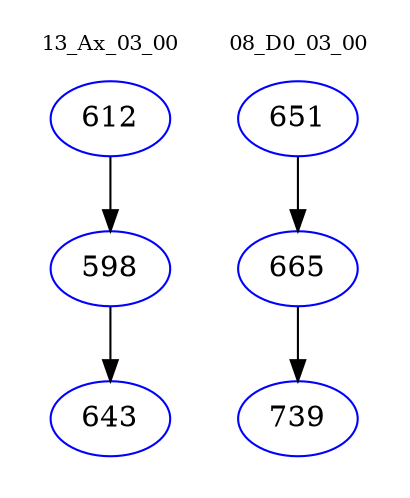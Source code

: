 digraph{
subgraph cluster_0 {
color = white
label = "13_Ax_03_00";
fontsize=10;
T0_612 [label="612", color="blue"]
T0_612 -> T0_598 [color="black"]
T0_598 [label="598", color="blue"]
T0_598 -> T0_643 [color="black"]
T0_643 [label="643", color="blue"]
}
subgraph cluster_1 {
color = white
label = "08_D0_03_00";
fontsize=10;
T1_651 [label="651", color="blue"]
T1_651 -> T1_665 [color="black"]
T1_665 [label="665", color="blue"]
T1_665 -> T1_739 [color="black"]
T1_739 [label="739", color="blue"]
}
}
